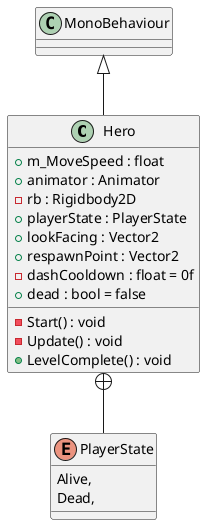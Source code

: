 @startuml
class Hero {
    + m_MoveSpeed : float
    + animator : Animator
    - rb : Rigidbody2D
    + playerState : PlayerState
    + lookFacing : Vector2
    + respawnPoint : Vector2
    - dashCooldown : float = 0f
    + dead : bool = false
    - Start() : void
    - Update() : void
    + LevelComplete() : void
}
enum PlayerState {
    Alive,
    Dead,
}
MonoBehaviour <|-- Hero
Hero +-- PlayerState
@enduml
